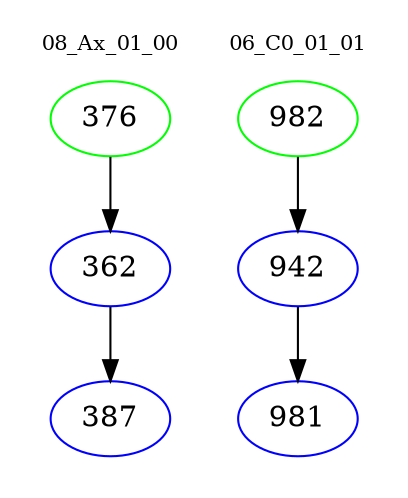 digraph{
subgraph cluster_0 {
color = white
label = "08_Ax_01_00";
fontsize=10;
T0_376 [label="376", color="green"]
T0_376 -> T0_362 [color="black"]
T0_362 [label="362", color="blue"]
T0_362 -> T0_387 [color="black"]
T0_387 [label="387", color="blue"]
}
subgraph cluster_1 {
color = white
label = "06_C0_01_01";
fontsize=10;
T1_982 [label="982", color="green"]
T1_982 -> T1_942 [color="black"]
T1_942 [label="942", color="blue"]
T1_942 -> T1_981 [color="black"]
T1_981 [label="981", color="blue"]
}
}
